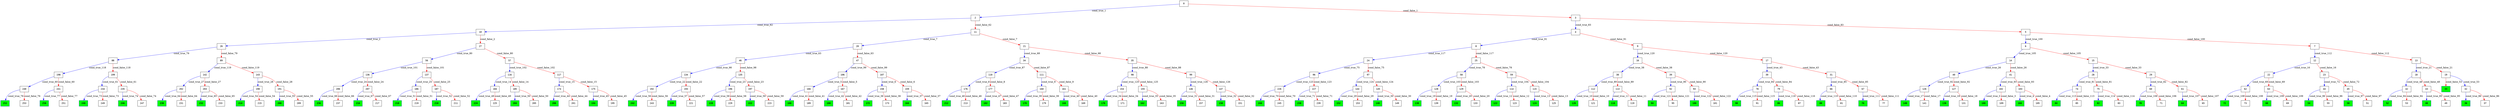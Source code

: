 digraph ExecutionTree {
	node [color=black fontname=Courier height=.5 shape=record]
	94 [color=blue, fillcolor=green, style=filled, fontcolor=black, fontname="Courier-Bold"]
	90 [color=blue, fillcolor=green, style=filled, fontcolor=black, fontname="Courier-Bold"]
	86 [color=blue, fillcolor=green, style=filled, fontcolor=black, fontname="Courier-Bold"]
	84 [color=blue, fillcolor=green, style=filled, fontcolor=black, fontname="Courier-Bold"]
	82 [color=blue, fillcolor=green, style=filled, fontcolor=black, fontname="Courier-Bold"]
	80 [color=blue, fillcolor=green, style=filled, fontcolor=black, fontname="Courier-Bold"]
	76 [color=blue, fillcolor=green, style=filled, fontcolor=black, fontname="Courier-Bold"]
	72 [color=blue, fillcolor=green, style=filled, fontcolor=black, fontname="Courier-Bold"]
	70 [color=blue, fillcolor=green, style=filled, fontcolor=black, fontname="Courier-Bold"]
	68 [color=blue, fillcolor=green, style=filled, fontcolor=black, fontname="Courier-Bold"]
	64 [color=blue, fillcolor=green, style=filled, fontcolor=black, fontname="Courier-Bold"]
	54 [color=blue, fillcolor=green, style=filled, fontcolor=black, fontname="Courier-Bold"]
	52 [color=blue, fillcolor=green, style=filled, fontcolor=black, fontname="Courier-Bold"]
	50 [color=blue, fillcolor=green, style=filled, fontcolor=black, fontname="Courier-Bold"]
	48 [color=blue, fillcolor=green, style=filled, fontcolor=black, fontname="Courier-Bold"]
	36 [color=blue, fillcolor=green, style=filled, fontcolor=black, fontname="Courier-Bold"]
	33 [color=blue, fillcolor=green, style=filled, fontcolor=black, fontname="Courier-Bold"]
	252 [color=blue, fillcolor=green, style=filled, fontcolor=black, fontname="Courier-Bold"]
	250 [color=blue, fillcolor=green, style=filled, fontcolor=black, fontname="Courier-Bold"]
	248 [color=blue, fillcolor=green, style=filled, fontcolor=black, fontname="Courier-Bold"]
	246 [color=blue, fillcolor=green, style=filled, fontcolor=black, fontname="Courier-Bold"]
	244 [color=blue, fillcolor=green, style=filled, fontcolor=black, fontname="Courier-Bold"]
	242 [color=blue, fillcolor=green, style=filled, fontcolor=black, fontname="Courier-Bold"]
	238 [color=blue, fillcolor=green, style=filled, fontcolor=black, fontname="Courier-Bold"]
	236 [color=blue, fillcolor=green, style=filled, fontcolor=black, fontname="Courier-Bold"]
	232 [color=blue, fillcolor=green, style=filled, fontcolor=black, fontname="Courier-Bold"]
	230 [color=blue, fillcolor=green, style=filled, fontcolor=black, fontname="Courier-Bold"]
	228 [color=blue, fillcolor=green, style=filled, fontcolor=black, fontname="Courier-Bold"]
	224 [color=blue, fillcolor=green, style=filled, fontcolor=black, fontname="Courier-Bold"]
	222 [color=blue, fillcolor=green, style=filled, fontcolor=black, fontname="Courier-Bold"]
	220 [color=blue, fillcolor=green, style=filled, fontcolor=black, fontname="Courier-Bold"]
	218 [color=blue, fillcolor=green, style=filled, fontcolor=black, fontname="Courier-Bold"]
	216 [color=blue, fillcolor=green, style=filled, fontcolor=black, fontname="Courier-Bold"]
	214 [color=blue, fillcolor=green, style=filled, fontcolor=black, fontname="Courier-Bold"]
	212 [color=blue, fillcolor=green, style=filled, fontcolor=black, fontname="Courier-Bold"]
	210 [color=blue, fillcolor=green, style=filled, fontcolor=black, fontname="Courier-Bold"]
	208 [color=blue, fillcolor=green, style=filled, fontcolor=black, fontname="Courier-Bold"]
	204 [color=blue, fillcolor=green, style=filled, fontcolor=black, fontname="Courier-Bold"]
	200 [color=blue, fillcolor=green, style=filled, fontcolor=black, fontname="Courier-Bold"]
	194 [color=blue, fillcolor=green, style=filled, fontcolor=black, fontname="Courier-Bold"]
	188 [color=blue, fillcolor=green, style=filled, fontcolor=black, fontname="Courier-Bold"]
	182 [color=blue, fillcolor=green, style=filled, fontcolor=black, fontname="Courier-Bold"]
	180 [color=blue, fillcolor=green, style=filled, fontcolor=black, fontname="Courier-Bold"]
	178 [color=blue, fillcolor=green, style=filled, fontcolor=black, fontname="Courier-Bold"]
	172 [color=blue, fillcolor=green, style=filled, fontcolor=black, fontname="Courier-Bold"]
	170 [color=blue, fillcolor=green, style=filled, fontcolor=black, fontname="Courier-Bold"]
	168 [color=blue, fillcolor=green, style=filled, fontcolor=black, fontname="Courier-Bold"]
	164 [color=blue, fillcolor=green, style=filled, fontcolor=black, fontname="Courier-Bold"]
	162 [color=blue, fillcolor=green, style=filled, fontcolor=black, fontname="Courier-Bold"]
	156 [color=blue, fillcolor=green, style=filled, fontcolor=black, fontname="Courier-Bold"]
	152 [color=blue, fillcolor=green, style=filled, fontcolor=black, fontname="Courier-Bold"]
	150 [color=blue, fillcolor=green, style=filled, fontcolor=black, fontname="Courier-Bold"]
	148 [color=blue, fillcolor=green, style=filled, fontcolor=black, fontname="Courier-Bold"]
	140 [color=blue, fillcolor=green, style=filled, fontcolor=black, fontname="Courier-Bold"]
	138 [color=blue, fillcolor=green, style=filled, fontcolor=black, fontname="Courier-Bold"]
	132 [color=blue, fillcolor=green, style=filled, fontcolor=black, fontname="Courier-Bold"]
	130 [color=blue, fillcolor=green, style=filled, fontcolor=black, fontname="Courier-Bold"]
	124 [color=blue, fillcolor=green, style=filled, fontcolor=black, fontname="Courier-Bold"]
	122 [color=blue, fillcolor=green, style=filled, fontcolor=black, fontname="Courier-Bold"]
	120 [color=blue, fillcolor=green, style=filled, fontcolor=black, fontname="Courier-Bold"]
	118 [color=blue, fillcolor=green, style=filled, fontcolor=black, fontname="Courier-Bold"]
	108 [color=blue, fillcolor=green, style=filled, fontcolor=black, fontname="Courier-Bold"]
	104 [color=blue, fillcolor=green, style=filled, fontcolor=black, fontname="Courier-Bold"]
	100 [color=blue, fillcolor=green, style=filled, fontcolor=black, fontname="Courier-Bold"]
	0 -> 2 [label=cond_true_1 color=blue]
	0 -> 3 [label=cond_false_1 color=red]
	2 -> 10 [label=cond_true_62 color=blue]
	2 -> 11 [label=cond_false_62 color=red]
	3 -> 4 [label=cond_true_83 color=blue]
	3 -> 5 [label=cond_false_83 color=red]
	10 -> 26 [label=cond_true_2 color=blue]
	10 -> 27 [label=cond_false_2 color=red]
	26 -> 88 [label=cond_true_79 color=blue]
	26 -> 89 [label=cond_false_79 color=red]
	27 -> 56 [label=cond_true_80 color=blue]
	27 -> 57 [label=cond_false_80 color=red]
	102 -> 108 [label=cond_true_3 color=blue]
	102 -> 109 [label=cond_false_3 color=red]
	103 -> 104 [label=cond_true_4 color=blue]
	103 -> 105 [label=cond_false_4 color=red]
	106 -> 166 [label=cond_true_5 color=blue]
	106 -> 167 [label=cond_false_5 color=red]
	166 -> 188 [label=cond_true_41 color=blue]
	166 -> 189 [label=cond_false_41 color=red]
	167 -> 180 [label=cond_true_42 color=blue]
	167 -> 181 [label=cond_false_42 color=red]
	107 -> 158 [label=cond_true_6 color=blue]
	107 -> 159 [label=cond_false_6 color=red]
	158 -> 172 [label=cond_true_36 color=blue]
	158 -> 173 [label=cond_false_36 color=red]
	159 -> 164 [label=cond_true_37 color=blue]
	159 -> 165 [label=cond_false_37 color=red]
	11 -> 20 [label=cond_true_7 color=blue]
	11 -> 21 [label=cond_false_7 color=red]
	20 -> 46 [label=cond_true_63 color=blue]
	20 -> 47 [label=cond_false_63 color=red]
	21 -> 34 [label=cond_true_68 color=blue]
	21 -> 35 [label=cond_false_68 color=red]
	110 -> 176 [label=cond_true_8 color=blue]
	110 -> 177 [label=cond_false_8 color=red]
	176 -> 212 [label=cond_true_46 color=blue]
	176 -> 213 [label=cond_false_46 color=red]
	177 -> 182 [label=cond_true_47 color=blue]
	177 -> 183 [label=cond_false_47 color=red]
	111 -> 160 [label=cond_true_9 color=blue]
	111 -> 161 [label=cond_false_9 color=red]
	160 -> 178 [label=cond_true_39 color=blue]
	160 -> 179 [label=cond_false_39 color=red]
	161 -> 168 [label=cond_true_40 color=blue]
	161 -> 169 [label=cond_false_40 color=red]
	112 -> 120 [label=cond_true_10 color=blue]
	112 -> 121 [label=cond_false_10 color=red]
	113 -> 118 [label=cond_true_11 color=blue]
	113 -> 119 [label=cond_false_11 color=red]
	114 -> 122 [label=cond_true_12 color=blue]
	114 -> 123 [label=cond_false_12 color=red]
	115 -> 124 [label=cond_true_13 color=blue]
	115 -> 125 [label=cond_false_13 color=red]
	116 -> 184 [label=cond_true_14 color=blue]
	116 -> 185 [label=cond_false_14 color=red]
	184 -> 224 [label=cond_true_49 color=blue]
	184 -> 225 [label=cond_false_49 color=red]
	185 -> 204 [label=cond_true_50 color=blue]
	185 -> 205 [label=cond_false_50 color=red]
	117 -> 174 [label=cond_true_15 color=blue]
	117 -> 175 [label=cond_false_15 color=red]
	174 -> 200 [label=cond_true_44 color=blue]
	174 -> 201 [label=cond_false_44 color=red]
	175 -> 194 [label=cond_true_45 color=blue]
	175 -> 195 [label=cond_false_45 color=red]
	12 -> 22 [label=cond_true_16 color=blue]
	12 -> 23 [label=cond_false_16 color=red]
	22 -> 62 [label=cond_true_69 color=blue]
	22 -> 63 [label=cond_false_69 color=red]
	23 -> 44 [label=cond_true_72 color=blue]
	23 -> 45 [label=cond_false_72 color=red]
	126 -> 140 [label=cond_true_17 color=blue]
	126 -> 141 [label=cond_false_17 color=red]
	127 -> 130 [label=cond_true_18 color=blue]
	127 -> 131 [label=cond_false_18 color=red]
	128 -> 138 [label=cond_true_19 color=blue]
	128 -> 139 [label=cond_false_19 color=red]
	129 -> 132 [label=cond_true_20 color=blue]
	129 -> 133 [label=cond_false_20 color=red]
	13 -> 18 [label=cond_true_21 color=blue]
	13 -> 19 [label=cond_false_21 color=red]
	18 -> 42 [label=cond_true_48 color=blue]
	18 -> 43 [label=cond_false_48 color=red]
	19 -> 32 [label=cond_true_53 color=blue]
	19 -> 33 [label=cond_false_53 color=red]
	134 -> 192 [label=cond_true_22 color=blue]
	134 -> 193 [label=cond_false_22 color=red]
	192 -> 242 [label=cond_true_56 color=blue]
	192 -> 243 [label=cond_false_56 color=red]
	193 -> 220 [label=cond_true_57 color=blue]
	193 -> 221 [label=cond_false_57 color=red]
	135 -> 196 [label=cond_true_23 color=blue]
	135 -> 197 [label=cond_false_23 color=red]
	196 -> 228 [label=cond_true_58 color=blue]
	196 -> 229 [label=cond_false_58 color=red]
	197 -> 222 [label=cond_true_59 color=blue]
	197 -> 223 [label=cond_false_59 color=red]
	136 -> 206 [label=cond_true_24 color=blue]
	136 -> 207 [label=cond_false_24 color=red]
	206 -> 236 [label=cond_true_66 color=blue]
	206 -> 237 [label=cond_false_66 color=red]
	207 -> 216 [label=cond_true_67 color=blue]
	207 -> 217 [label=cond_false_67 color=red]
	137 -> 186 [label=cond_true_25 color=blue]
	137 -> 187 [label=cond_false_25 color=red]
	186 -> 218 [label=cond_true_51 color=blue]
	186 -> 219 [label=cond_false_51 color=red]
	187 -> 210 [label=cond_true_52 color=blue]
	187 -> 211 [label=cond_false_52 color=red]
	14 -> 40 [label=cond_true_26 color=blue]
	14 -> 41 [label=cond_false_26 color=red]
	40 -> 126 [label=cond_true_92 color=blue]
	40 -> 127 [label=cond_false_92 color=red]
	41 -> 102 [label=cond_true_93 color=blue]
	41 -> 103 [label=cond_false_93 color=red]
	142 -> 202 [label=cond_true_27 color=blue]
	142 -> 203 [label=cond_false_27 color=red]
	202 -> 230 [label=cond_true_64 color=blue]
	202 -> 231 [label=cond_false_64 color=red]
	203 -> 232 [label=cond_true_65 color=blue]
	203 -> 233 [label=cond_false_65 color=red]
	143 -> 190 [label=cond_true_28 color=blue]
	143 -> 191 [label=cond_false_28 color=red]
	190 -> 214 [label=cond_true_54 color=blue]
	190 -> 215 [label=cond_false_54 color=red]
	191 -> 208 [label=cond_true_55 color=blue]
	191 -> 209 [label=cond_false_55 color=red]
	144 -> 152 [label=cond_true_29 color=blue]
	144 -> 153 [label=cond_false_29 color=red]
	145 -> 148 [label=cond_true_30 color=blue]
	145 -> 149 [label=cond_false_30 color=red]
	146 -> 156 [label=cond_true_31 color=blue]
	146 -> 157 [label=cond_false_31 color=red]
	147 -> 150 [label=cond_true_32 color=blue]
	147 -> 151 [label=cond_false_32 color=red]
	15 -> 28 [label=cond_true_33 color=blue]
	15 -> 29 [label=cond_false_33 color=red]
	28 -> 74 [label=cond_true_81 color=blue]
	28 -> 75 [label=cond_false_81 color=red]
	29 -> 60 [label=cond_true_82 color=blue]
	29 -> 61 [label=cond_false_82 color=red]
	154 -> 170 [label=cond_true_34 color=blue]
	154 -> 171 [label=cond_false_34 color=red]
	155 -> 162 [label=cond_true_35 color=blue]
	155 -> 163 [label=cond_false_35 color=red]
	16 -> 38 [label=cond_true_38 color=blue]
	16 -> 39 [label=cond_false_38 color=red]
	38 -> 112 [label=cond_true_89 color=blue]
	38 -> 113 [label=cond_false_89 color=red]
	39 -> 92 [label=cond_true_90 color=blue]
	39 -> 93 [label=cond_false_90 color=red]
	17 -> 30 [label=cond_true_43 color=blue]
	17 -> 31 [label=cond_false_43 color=red]
	30 -> 78 [label=cond_true_84 color=blue]
	30 -> 79 [label=cond_false_84 color=red]
	31 -> 66 [label=cond_true_85 color=blue]
	31 -> 67 [label=cond_false_85 color=red]
	42 -> 52 [label=cond_true_94 color=blue]
	42 -> 53 [label=cond_false_94 color=red]
	43 -> 48 [label=cond_true_95 color=blue]
	43 -> 49 [label=cond_false_95 color=red]
	32 -> 36 [label=cond_true_86 color=blue]
	32 -> 37 [label=cond_false_86 color=red]
	198 -> 240 [label=cond_true_60 color=blue]
	198 -> 241 [label=cond_false_60 color=red]
	240 -> 252 [label=cond_true_76 color=blue]
	240 -> 253 [label=cond_false_76 color=red]
	241 -> 250 [label=cond_true_77 color=blue]
	241 -> 251 [label=cond_false_77 color=red]
	199 -> 234 [label=cond_true_61 color=blue]
	199 -> 235 [label=cond_false_61 color=red]
	234 -> 248 [label=cond_true_73 color=blue]
	234 -> 249 [label=cond_false_73 color=red]
	235 -> 246 [label=cond_true_74 color=blue]
	235 -> 247 [label=cond_false_74 color=red]
	46 -> 134 [label=cond_true_98 color=blue]
	46 -> 135 [label=cond_false_98 color=red]
	47 -> 106 [label=cond_true_99 color=blue]
	47 -> 107 [label=cond_false_99 color=red]
	34 -> 110 [label=cond_true_87 color=blue]
	34 -> 111 [label=cond_false_87 color=red]
	35 -> 98 [label=cond_true_88 color=blue]
	35 -> 99 [label=cond_false_88 color=red]
	62 -> 72 [label=cond_true_108 color=blue]
	62 -> 73 [label=cond_false_108 color=red]
	63 -> 68 [label=cond_true_109 color=blue]
	63 -> 69 [label=cond_false_109 color=red]
	226 -> 244 [label=cond_true_70 color=blue]
	226 -> 245 [label=cond_false_70 color=red]
	227 -> 238 [label=cond_true_71 color=blue]
	227 -> 239 [label=cond_false_71 color=red]
	44 -> 54 [label=cond_true_96 color=blue]
	44 -> 55 [label=cond_false_96 color=red]
	45 -> 50 [label=cond_true_97 color=blue]
	45 -> 51 [label=cond_false_97 color=red]
	24 -> 96 [label=cond_true_75 color=blue]
	24 -> 97 [label=cond_false_75 color=red]
	96 -> 226 [label=cond_true_123 color=blue]
	96 -> 227 [label=cond_false_123 color=red]
	97 -> 144 [label=cond_true_124 color=blue]
	97 -> 145 [label=cond_false_124 color=red]
	25 -> 58 [label=cond_true_78 color=blue]
	25 -> 59 [label=cond_false_78 color=red]
	58 -> 128 [label=cond_true_103 color=blue]
	58 -> 129 [label=cond_false_103 color=red]
	59 -> 114 [label=cond_true_104 color=blue]
	59 -> 115 [label=cond_false_104 color=red]
	88 -> 198 [label=cond_true_118 color=blue]
	88 -> 199 [label=cond_false_118 color=red]
	89 -> 142 [label=cond_true_119 color=blue]
	89 -> 143 [label=cond_false_119 color=red]
	56 -> 136 [label=cond_true_101 color=blue]
	56 -> 137 [label=cond_false_101 color=red]
	57 -> 116 [label=cond_true_102 color=blue]
	57 -> 117 [label=cond_false_102 color=red]
	74 -> 84 [label=cond_true_113 color=blue]
	74 -> 85 [label=cond_false_113 color=red]
	75 -> 82 [label=cond_true_114 color=blue]
	75 -> 83 [label=cond_false_114 color=red]
	60 -> 70 [label=cond_true_106 color=blue]
	60 -> 71 [label=cond_false_106 color=red]
	61 -> 64 [label=cond_true_107 color=blue]
	61 -> 65 [label=cond_false_107 color=red]
	4 -> 8 [label=cond_true_91 color=blue]
	4 -> 9 [label=cond_false_91 color=red]
	5 -> 6 [label=cond_true_100 color=blue]
	5 -> 7 [label=cond_false_100 color=red]
	78 -> 90 [label=cond_true_115 color=blue]
	78 -> 91 [label=cond_false_115 color=red]
	79 -> 86 [label=cond_true_116 color=blue]
	79 -> 87 [label=cond_false_116 color=red]
	66 -> 80 [label=cond_true_110 color=blue]
	66 -> 81 [label=cond_false_110 color=red]
	67 -> 76 [label=cond_true_111 color=blue]
	67 -> 77 [label=cond_false_111 color=red]
	98 -> 154 [label=cond_true_125 color=blue]
	98 -> 155 [label=cond_false_125 color=red]
	99 -> 146 [label=cond_true_126 color=blue]
	99 -> 147 [label=cond_false_126 color=red]
	92 -> 94 [label=cond_true_121 color=blue]
	92 -> 95 [label=cond_false_121 color=red]
	93 -> 100 [label=cond_true_122 color=blue]
	93 -> 101 [label=cond_false_122 color=red]
	8 -> 24 [label=cond_true_117 color=blue]
	8 -> 25 [label=cond_false_117 color=red]
	9 -> 16 [label=cond_true_120 color=blue]
	9 -> 17 [label=cond_false_120 color=red]
	6 -> 14 [label=cond_true_105 color=blue]
	6 -> 15 [label=cond_false_105 color=red]
	7 -> 12 [label=cond_true_112 color=blue]
	7 -> 13 [label=cond_false_112 color=red]
}
